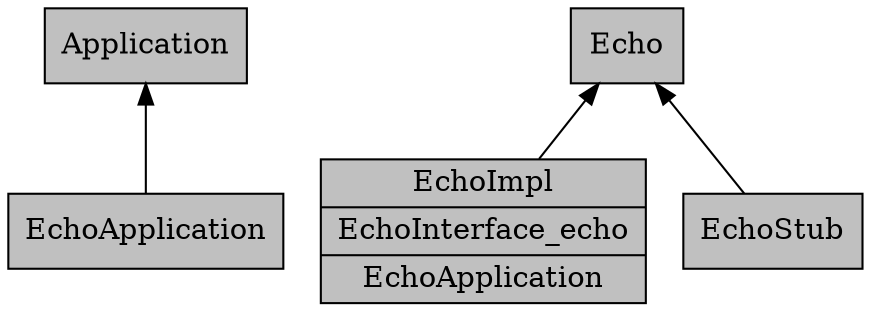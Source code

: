digraph G {
  rankdir = TB;
  node [style=filled,fillcolor=grey,shape=rectangle];
  {rank=source; Application Echo};
  EchoImpl [
      label = "{<f0> EchoImpl | <f1> EchoInterface_echo | <f2> EchoApplication}"
      shape = record
  ];
  EchoApplication->Application;
  EchoImpl->Echo;
  EchoStub->Echo;
}
